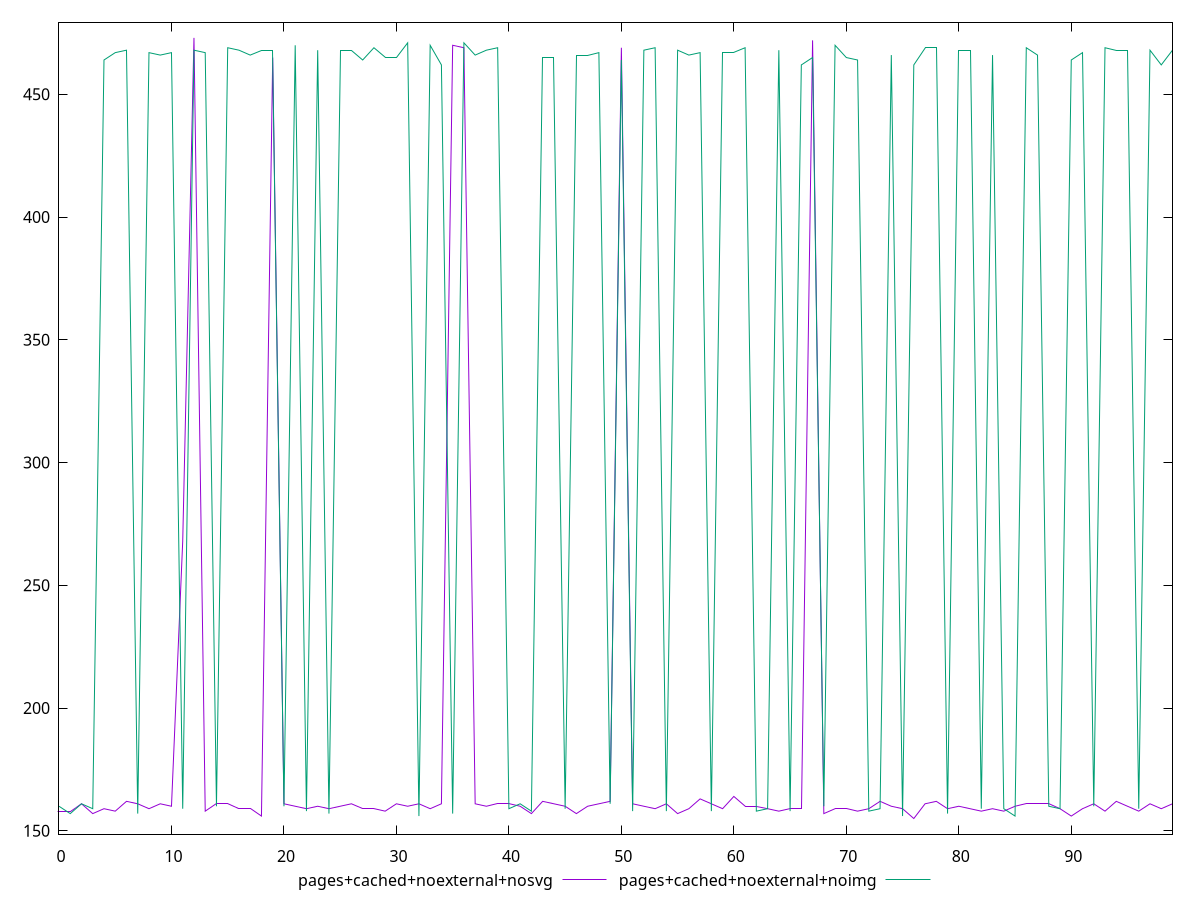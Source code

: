 reset

$pagesCachedNoexternalNosvg <<EOF
0 158
1 158
2 161
3 157
4 159
5 158
6 162
7 161
8 159
9 161
10 160
11 268
12 473
13 158
14 161
15 161
16 159
17 159
18 156
19 465
20 161
21 160
22 159
23 160
24 159
25 160
26 161
27 159
28 159
29 158
30 161
31 160
32 161
33 159
34 161
35 470
36 469
37 161
38 160
39 161
40 161
41 160
42 157
43 162
44 161
45 160
46 157
47 160
48 161
49 162
50 469
51 161
52 160
53 159
54 161
55 157
56 159
57 163
58 161
59 159
60 164
61 160
62 160
63 159
64 158
65 159
66 159
67 472
68 157
69 159
70 159
71 158
72 159
73 162
74 160
75 159
76 155
77 161
78 162
79 159
80 160
81 159
82 158
83 159
84 158
85 160
86 161
87 161
88 161
89 159
90 156
91 159
92 161
93 158
94 162
95 160
96 158
97 161
98 159
99 161
EOF

$pagesCachedNoexternalNoimg <<EOF
0 160
1 157
2 161
3 159
4 464
5 467
6 468
7 157
8 467
9 466
10 467
11 159
12 468
13 467
14 160
15 469
16 468
17 466
18 468
19 468
20 160
21 470
22 158
23 468
24 157
25 468
26 468
27 464
28 469
29 465
30 465
31 471
32 156
33 470
34 462
35 157
36 471
37 466
38 468
39 469
40 159
41 161
42 158
43 465
44 465
45 159
46 466
47 466
48 467
49 161
50 464
51 158
52 468
53 469
54 158
55 468
56 466
57 467
58 158
59 467
60 467
61 469
62 158
63 159
64 468
65 158
66 462
67 465
68 160
69 470
70 465
71 464
72 158
73 159
74 466
75 156
76 462
77 469
78 469
79 157
80 468
81 468
82 159
83 466
84 159
85 156
86 469
87 466
88 160
89 159
90 464
91 467
92 160
93 469
94 468
95 468
96 159
97 468
98 462
99 468
EOF

set key outside below
set xrange [0:99]
set yrange [148.64:479.36]
set terminal svg size 640, 500 enhanced background rgb 'white'
set output "report_00007_2020-12-11T15:55:29.892Z/render-blocking-resources/comparison/line/7_vs_8.svg"

plot $pagesCachedNoexternalNosvg title "pages+cached+noexternal+nosvg" with line, \
     $pagesCachedNoexternalNoimg title "pages+cached+noexternal+noimg" with line

reset
